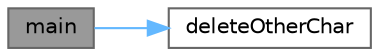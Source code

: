 digraph "main"
{
 // LATEX_PDF_SIZE
  bgcolor="transparent";
  edge [fontname=Helvetica,fontsize=10,labelfontname=Helvetica,labelfontsize=10];
  node [fontname=Helvetica,fontsize=10,shape=box,height=0.2,width=0.4];
  rankdir="LR";
  Node1 [label="main",height=0.2,width=0.4,color="gray40", fillcolor="grey60", style="filled", fontcolor="black",tooltip=" "];
  Node1 -> Node2 [color="steelblue1",style="solid"];
  Node2 [label="deleteOtherChar",height=0.2,width=0.4,color="grey40", fillcolor="white", style="filled",URL="$df/d0a/main_8cpp.html#a24aef021401a7f709c0ac5d9785beacd",tooltip=" "];
}
